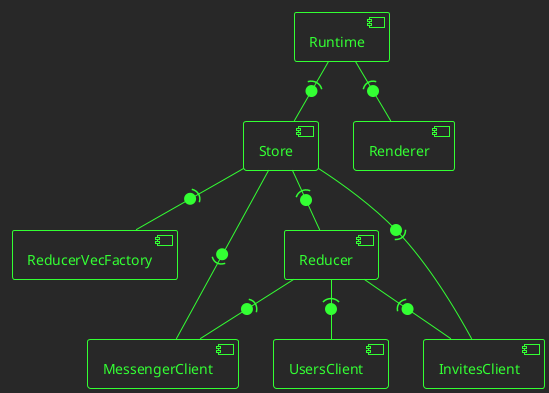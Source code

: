 @startuml client
!theme crt-green

[Store]

[ReducerVecFactory]

[Reducer]

Store -(0- ReducerVecFactory

Store -(0- Reducer

[MessengerClient]

MessengerClient -(0- Store
Reducer -(0- MessengerClient

[InvitesClient]

InvitesClient -(0- Store
Reducer -(0- InvitesClient

[Runtime]

[Renderer]

[UsersClient]
Reducer -(0- UsersClient

Runtime -(0- Renderer
Runtime -(0- Store

@enduml
